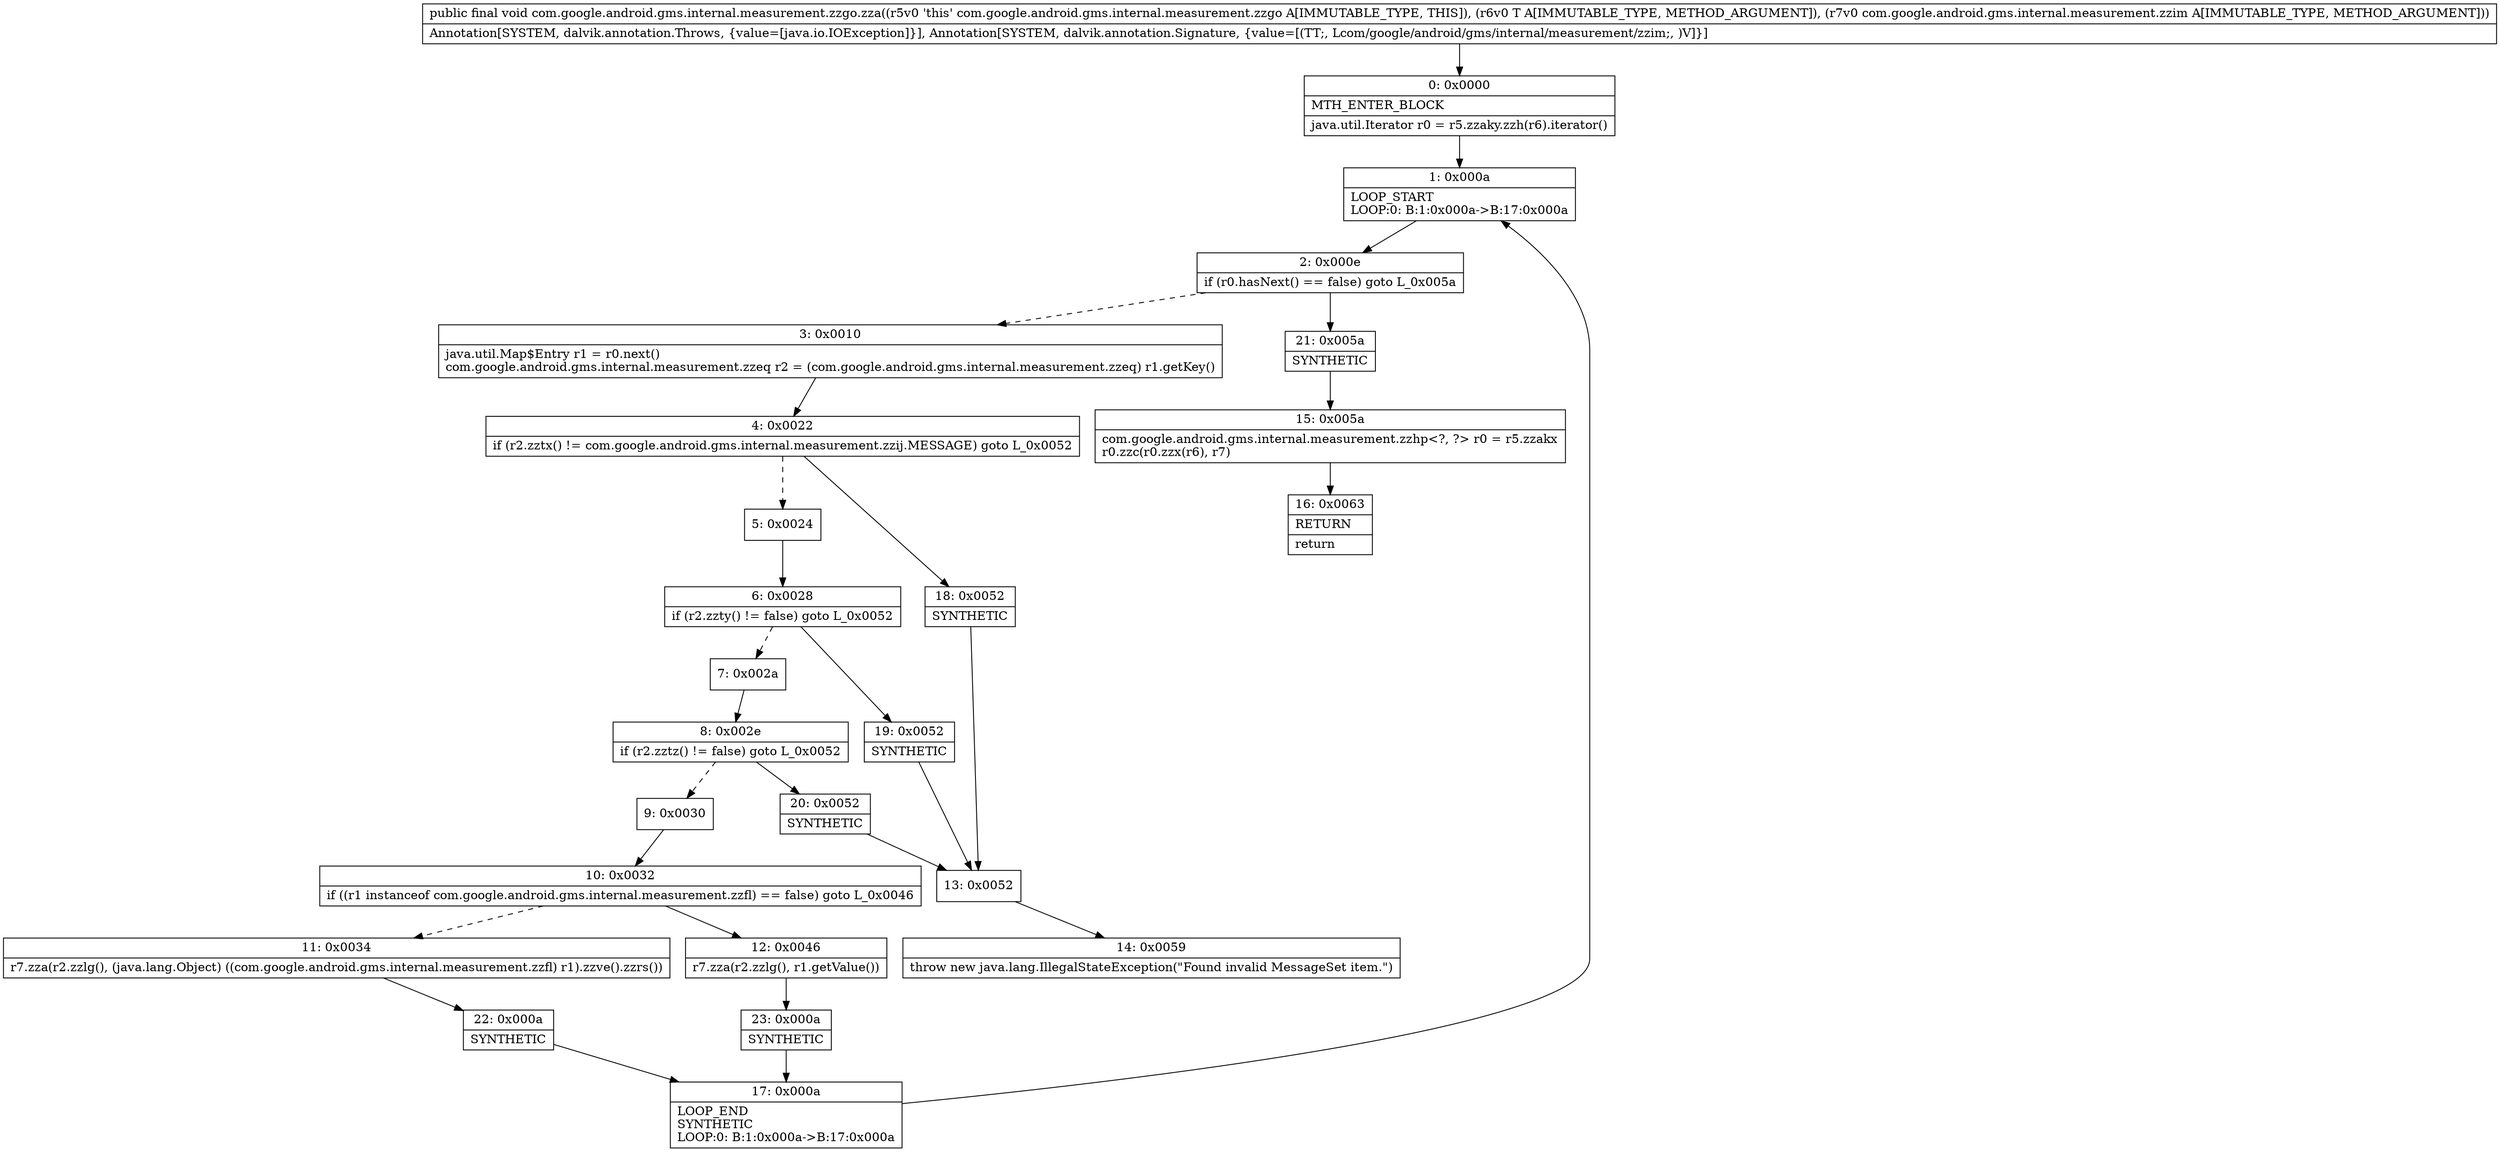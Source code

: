 digraph "CFG forcom.google.android.gms.internal.measurement.zzgo.zza(Ljava\/lang\/Object;Lcom\/google\/android\/gms\/internal\/measurement\/zzim;)V" {
Node_0 [shape=record,label="{0\:\ 0x0000|MTH_ENTER_BLOCK\l|java.util.Iterator r0 = r5.zzaky.zzh(r6).iterator()\l}"];
Node_1 [shape=record,label="{1\:\ 0x000a|LOOP_START\lLOOP:0: B:1:0x000a\-\>B:17:0x000a\l}"];
Node_2 [shape=record,label="{2\:\ 0x000e|if (r0.hasNext() == false) goto L_0x005a\l}"];
Node_3 [shape=record,label="{3\:\ 0x0010|java.util.Map$Entry r1 = r0.next()\lcom.google.android.gms.internal.measurement.zzeq r2 = (com.google.android.gms.internal.measurement.zzeq) r1.getKey()\l}"];
Node_4 [shape=record,label="{4\:\ 0x0022|if (r2.zztx() != com.google.android.gms.internal.measurement.zzij.MESSAGE) goto L_0x0052\l}"];
Node_5 [shape=record,label="{5\:\ 0x0024}"];
Node_6 [shape=record,label="{6\:\ 0x0028|if (r2.zzty() != false) goto L_0x0052\l}"];
Node_7 [shape=record,label="{7\:\ 0x002a}"];
Node_8 [shape=record,label="{8\:\ 0x002e|if (r2.zztz() != false) goto L_0x0052\l}"];
Node_9 [shape=record,label="{9\:\ 0x0030}"];
Node_10 [shape=record,label="{10\:\ 0x0032|if ((r1 instanceof com.google.android.gms.internal.measurement.zzfl) == false) goto L_0x0046\l}"];
Node_11 [shape=record,label="{11\:\ 0x0034|r7.zza(r2.zzlg(), (java.lang.Object) ((com.google.android.gms.internal.measurement.zzfl) r1).zzve().zzrs())\l}"];
Node_12 [shape=record,label="{12\:\ 0x0046|r7.zza(r2.zzlg(), r1.getValue())\l}"];
Node_13 [shape=record,label="{13\:\ 0x0052}"];
Node_14 [shape=record,label="{14\:\ 0x0059|throw new java.lang.IllegalStateException(\"Found invalid MessageSet item.\")\l}"];
Node_15 [shape=record,label="{15\:\ 0x005a|com.google.android.gms.internal.measurement.zzhp\<?, ?\> r0 = r5.zzakx\lr0.zzc(r0.zzx(r6), r7)\l}"];
Node_16 [shape=record,label="{16\:\ 0x0063|RETURN\l|return\l}"];
Node_17 [shape=record,label="{17\:\ 0x000a|LOOP_END\lSYNTHETIC\lLOOP:0: B:1:0x000a\-\>B:17:0x000a\l}"];
Node_18 [shape=record,label="{18\:\ 0x0052|SYNTHETIC\l}"];
Node_19 [shape=record,label="{19\:\ 0x0052|SYNTHETIC\l}"];
Node_20 [shape=record,label="{20\:\ 0x0052|SYNTHETIC\l}"];
Node_21 [shape=record,label="{21\:\ 0x005a|SYNTHETIC\l}"];
Node_22 [shape=record,label="{22\:\ 0x000a|SYNTHETIC\l}"];
Node_23 [shape=record,label="{23\:\ 0x000a|SYNTHETIC\l}"];
MethodNode[shape=record,label="{public final void com.google.android.gms.internal.measurement.zzgo.zza((r5v0 'this' com.google.android.gms.internal.measurement.zzgo A[IMMUTABLE_TYPE, THIS]), (r6v0 T A[IMMUTABLE_TYPE, METHOD_ARGUMENT]), (r7v0 com.google.android.gms.internal.measurement.zzim A[IMMUTABLE_TYPE, METHOD_ARGUMENT]))  | Annotation[SYSTEM, dalvik.annotation.Throws, \{value=[java.io.IOException]\}], Annotation[SYSTEM, dalvik.annotation.Signature, \{value=[(TT;, Lcom\/google\/android\/gms\/internal\/measurement\/zzim;, )V]\}]\l}"];
MethodNode -> Node_0;
Node_0 -> Node_1;
Node_1 -> Node_2;
Node_2 -> Node_3[style=dashed];
Node_2 -> Node_21;
Node_3 -> Node_4;
Node_4 -> Node_5[style=dashed];
Node_4 -> Node_18;
Node_5 -> Node_6;
Node_6 -> Node_7[style=dashed];
Node_6 -> Node_19;
Node_7 -> Node_8;
Node_8 -> Node_9[style=dashed];
Node_8 -> Node_20;
Node_9 -> Node_10;
Node_10 -> Node_11[style=dashed];
Node_10 -> Node_12;
Node_11 -> Node_22;
Node_12 -> Node_23;
Node_13 -> Node_14;
Node_15 -> Node_16;
Node_17 -> Node_1;
Node_18 -> Node_13;
Node_19 -> Node_13;
Node_20 -> Node_13;
Node_21 -> Node_15;
Node_22 -> Node_17;
Node_23 -> Node_17;
}

